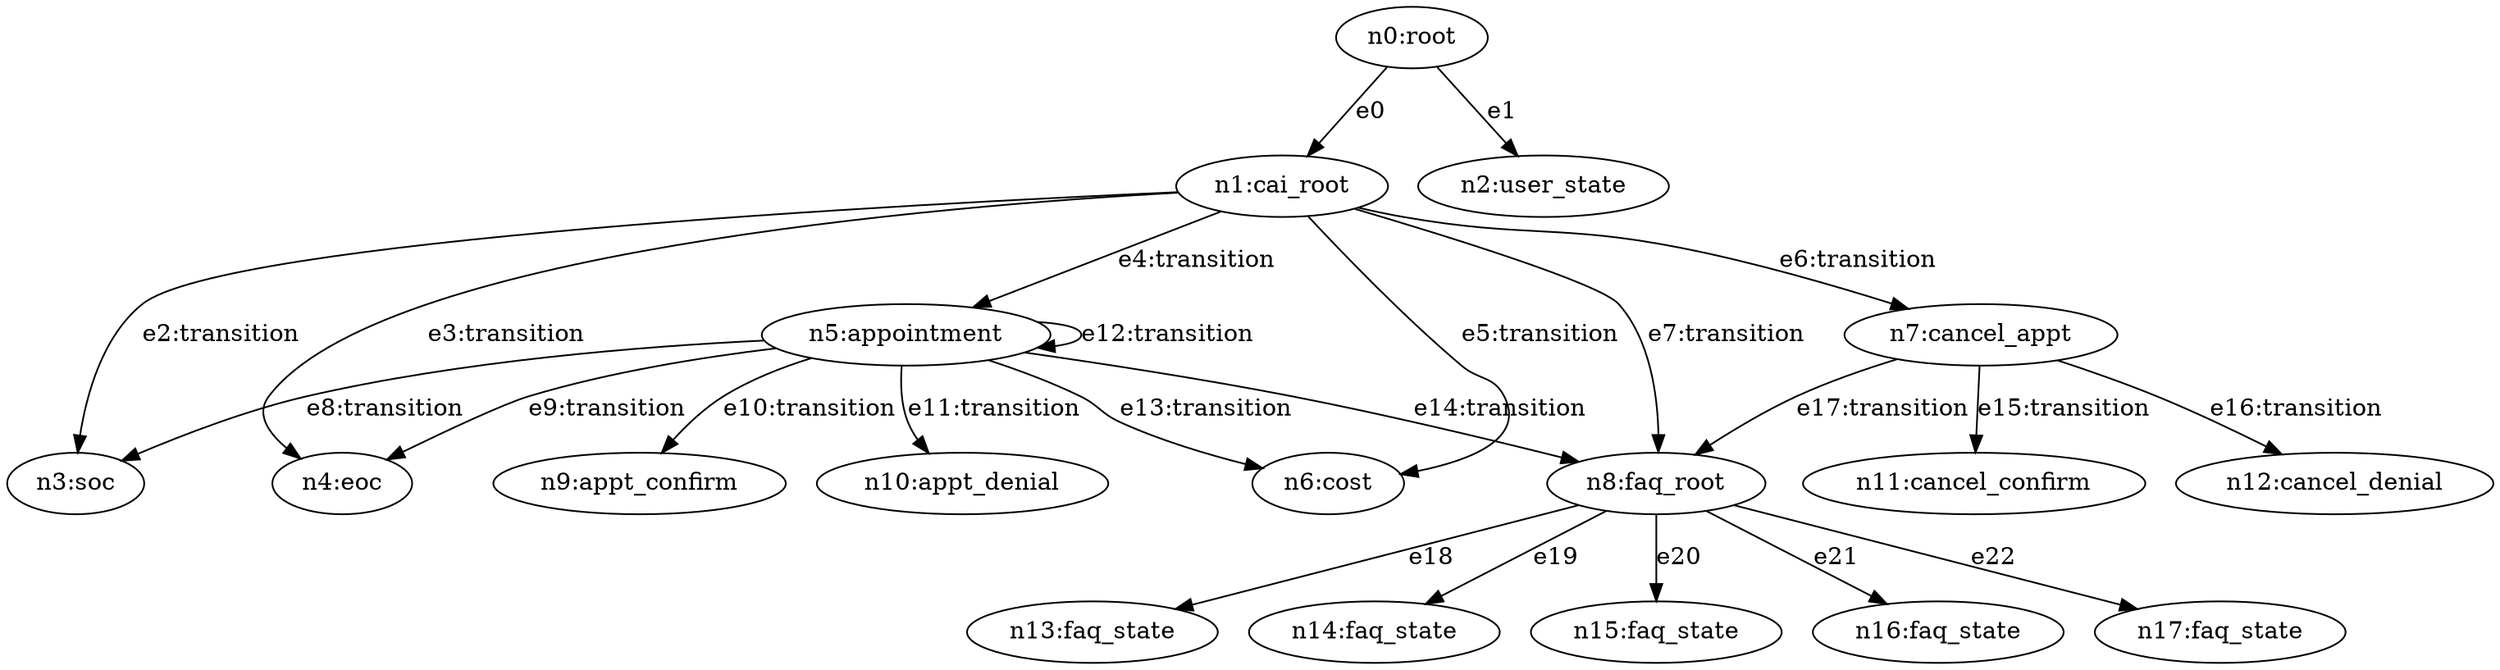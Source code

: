 strict digraph root {
    "n0" [ label="n0:root"  ]
    "n1" [ label="n1:cai_root"  ]
    "n2" [ label="n2:user_state"  ]
    "n3" [ label="n3:soc"  ]
    "n4" [ label="n4:eoc"  ]
    "n5" [ label="n5:appointment"  ]
    "n6" [ label="n6:cost"  ]
    "n7" [ label="n7:cancel_appt"  ]
    "n8" [ label="n8:faq_root"  ]
    "n9" [ label="n9:appt_confirm"  ]
    "n10" [ label="n10:appt_denial"  ]
    "n11" [ label="n11:cancel_confirm"  ]
    "n12" [ label="n12:cancel_denial"  ]
    "n13" [ label="n13:faq_state"  ]
    "n14" [ label="n14:faq_state"  ]
    "n15" [ label="n15:faq_state"  ]
    "n16" [ label="n16:faq_state"  ]
    "n17" [ label="n17:faq_state"  ]
    "n0" -> "n1" [ label="e0" ]
    "n0" -> "n2" [ label="e1" ]
    "n1" -> "n3" [ label="e2:transition" ]
    "n1" -> "n4" [ label="e3:transition" ]
    "n1" -> "n5" [ label="e4:transition" ]
    "n1" -> "n6" [ label="e5:transition" ]
    "n1" -> "n7" [ label="e6:transition" ]
    "n1" -> "n8" [ label="e7:transition" ]
    "n5" -> "n3" [ label="e8:transition" ]
    "n5" -> "n4" [ label="e9:transition" ]
    "n5" -> "n9" [ label="e10:transition" ]
    "n5" -> "n10" [ label="e11:transition" ]
    "n5" -> "n5" [ label="e12:transition" ]
    "n5" -> "n6" [ label="e13:transition" ]
    "n5" -> "n8" [ label="e14:transition" ]
    "n7" -> "n11" [ label="e15:transition" ]
    "n7" -> "n12" [ label="e16:transition" ]
    "n7" -> "n8" [ label="e17:transition" ]
    "n8" -> "n13" [ label="e18" ]
    "n8" -> "n14" [ label="e19" ]
    "n8" -> "n15" [ label="e20" ]
    "n8" -> "n16" [ label="e21" ]
    "n8" -> "n17" [ label="e22" ]
}